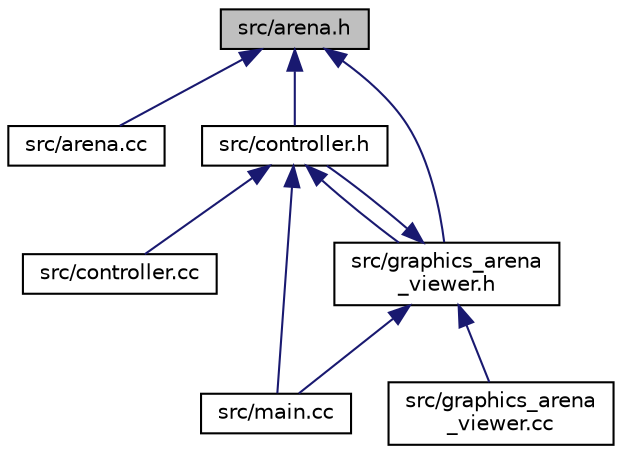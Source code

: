digraph "src/arena.h"
{
  edge [fontname="Helvetica",fontsize="10",labelfontname="Helvetica",labelfontsize="10"];
  node [fontname="Helvetica",fontsize="10",shape=record];
  Node1 [label="src/arena.h",height=0.2,width=0.4,color="black", fillcolor="grey75", style="filled", fontcolor="black"];
  Node1 -> Node2 [dir="back",color="midnightblue",fontsize="10",style="solid"];
  Node2 [label="src/arena.cc",height=0.2,width=0.4,color="black", fillcolor="white", style="filled",URL="$arena_8cc.html"];
  Node1 -> Node3 [dir="back",color="midnightblue",fontsize="10",style="solid"];
  Node3 [label="src/controller.h",height=0.2,width=0.4,color="black", fillcolor="white", style="filled",URL="$controller_8h.html"];
  Node3 -> Node4 [dir="back",color="midnightblue",fontsize="10",style="solid"];
  Node4 [label="src/controller.cc",height=0.2,width=0.4,color="black", fillcolor="white", style="filled",URL="$controller_8cc.html"];
  Node3 -> Node5 [dir="back",color="midnightblue",fontsize="10",style="solid"];
  Node5 [label="src/graphics_arena\l_viewer.h",height=0.2,width=0.4,color="black", fillcolor="white", style="filled",URL="$graphics__arena__viewer_8h.html"];
  Node5 -> Node3 [dir="back",color="midnightblue",fontsize="10",style="solid"];
  Node5 -> Node6 [dir="back",color="midnightblue",fontsize="10",style="solid"];
  Node6 [label="src/graphics_arena\l_viewer.cc",height=0.2,width=0.4,color="black", fillcolor="white", style="filled",URL="$graphics__arena__viewer_8cc.html"];
  Node5 -> Node7 [dir="back",color="midnightblue",fontsize="10",style="solid"];
  Node7 [label="src/main.cc",height=0.2,width=0.4,color="black", fillcolor="white", style="filled",URL="$main_8cc.html"];
  Node3 -> Node7 [dir="back",color="midnightblue",fontsize="10",style="solid"];
  Node1 -> Node5 [dir="back",color="midnightblue",fontsize="10",style="solid"];
}
